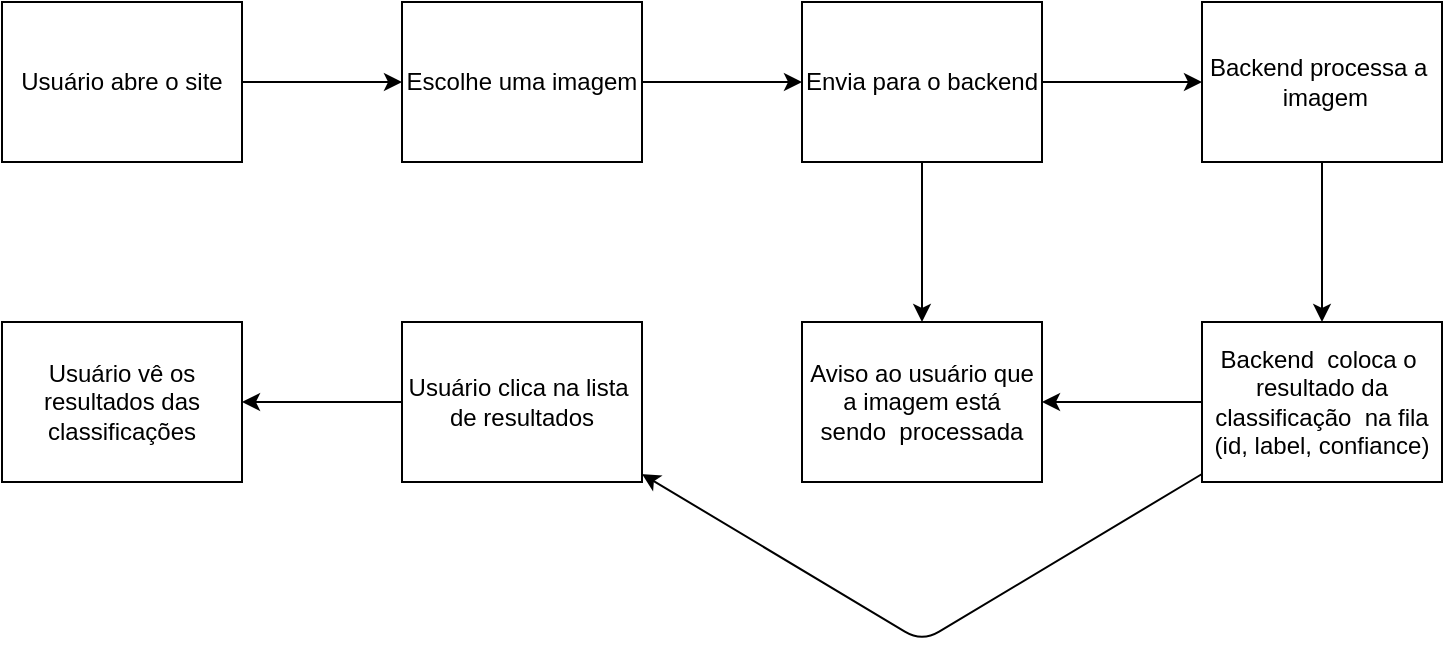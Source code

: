 <mxfile>
    <diagram id="rxI04dXX80B2-S46mr6H" name="Page-1">
        <mxGraphModel dx="2016" dy="534" grid="1" gridSize="10" guides="1" tooltips="1" connect="1" arrows="1" fold="1" page="1" pageScale="1" pageWidth="850" pageHeight="1100" math="0" shadow="0">
            <root>
                <mxCell id="0"/>
                <mxCell id="1" parent="0"/>
                <mxCell id="6" style="edgeStyle=none;html=1;" edge="1" parent="1" source="2" target="3">
                    <mxGeometry relative="1" as="geometry"/>
                </mxCell>
                <mxCell id="2" value="Usuário abre o site" style="html=1;whiteSpace=wrap;" vertex="1" parent="1">
                    <mxGeometry x="80" y="200" width="120" height="80" as="geometry"/>
                </mxCell>
                <mxCell id="7" style="edgeStyle=none;html=1;" edge="1" parent="1" source="3" target="4">
                    <mxGeometry relative="1" as="geometry"/>
                </mxCell>
                <mxCell id="3" value="Escolhe uma imagem" style="html=1;whiteSpace=wrap;" vertex="1" parent="1">
                    <mxGeometry x="280" y="200" width="120" height="80" as="geometry"/>
                </mxCell>
                <mxCell id="8" style="edgeStyle=none;html=1;entryX=0;entryY=0.5;entryDx=0;entryDy=0;" edge="1" parent="1" source="4" target="5">
                    <mxGeometry relative="1" as="geometry"/>
                </mxCell>
                <mxCell id="13" style="edgeStyle=none;html=1;" edge="1" parent="1" source="4" target="10">
                    <mxGeometry relative="1" as="geometry"/>
                </mxCell>
                <mxCell id="4" value="Envia para o backend" style="html=1;whiteSpace=wrap;" vertex="1" parent="1">
                    <mxGeometry x="480" y="200" width="120" height="80" as="geometry"/>
                </mxCell>
                <mxCell id="11" style="edgeStyle=none;html=1;" edge="1" parent="1" source="5" target="9">
                    <mxGeometry relative="1" as="geometry"/>
                </mxCell>
                <mxCell id="5" value="Backend processa a&amp;nbsp; &amp;nbsp;imagem" style="html=1;whiteSpace=wrap;" vertex="1" parent="1">
                    <mxGeometry x="680" y="200" width="120" height="80" as="geometry"/>
                </mxCell>
                <mxCell id="12" style="edgeStyle=none;html=1;" edge="1" parent="1" source="9" target="10">
                    <mxGeometry relative="1" as="geometry"/>
                </mxCell>
                <mxCell id="16" style="edgeStyle=none;html=1;" edge="1" parent="1" source="9" target="14">
                    <mxGeometry relative="1" as="geometry">
                        <Array as="points">
                            <mxPoint x="540" y="520"/>
                        </Array>
                    </mxGeometry>
                </mxCell>
                <mxCell id="9" value="Backend&amp;nbsp; coloca o&amp;nbsp; resultado da classificação&amp;nbsp; na fila&lt;div&gt;(id, label, confiance)&lt;/div&gt;" style="html=1;whiteSpace=wrap;" vertex="1" parent="1">
                    <mxGeometry x="680" y="360" width="120" height="80" as="geometry"/>
                </mxCell>
                <mxCell id="10" value="Aviso ao usuário que a imagem está sendo&amp;nbsp; processada" style="html=1;whiteSpace=wrap;" vertex="1" parent="1">
                    <mxGeometry x="480" y="360" width="120" height="80" as="geometry"/>
                </mxCell>
                <mxCell id="17" style="edgeStyle=none;html=1;" edge="1" parent="1" source="14" target="15">
                    <mxGeometry relative="1" as="geometry"/>
                </mxCell>
                <mxCell id="14" value="Usuário clica na lista&amp;nbsp; de resultados" style="html=1;whiteSpace=wrap;" vertex="1" parent="1">
                    <mxGeometry x="280" y="360" width="120" height="80" as="geometry"/>
                </mxCell>
                <mxCell id="15" value="Usuário vê os resultados das classificações" style="html=1;whiteSpace=wrap;" vertex="1" parent="1">
                    <mxGeometry x="80" y="360" width="120" height="80" as="geometry"/>
                </mxCell>
            </root>
        </mxGraphModel>
    </diagram>
</mxfile>